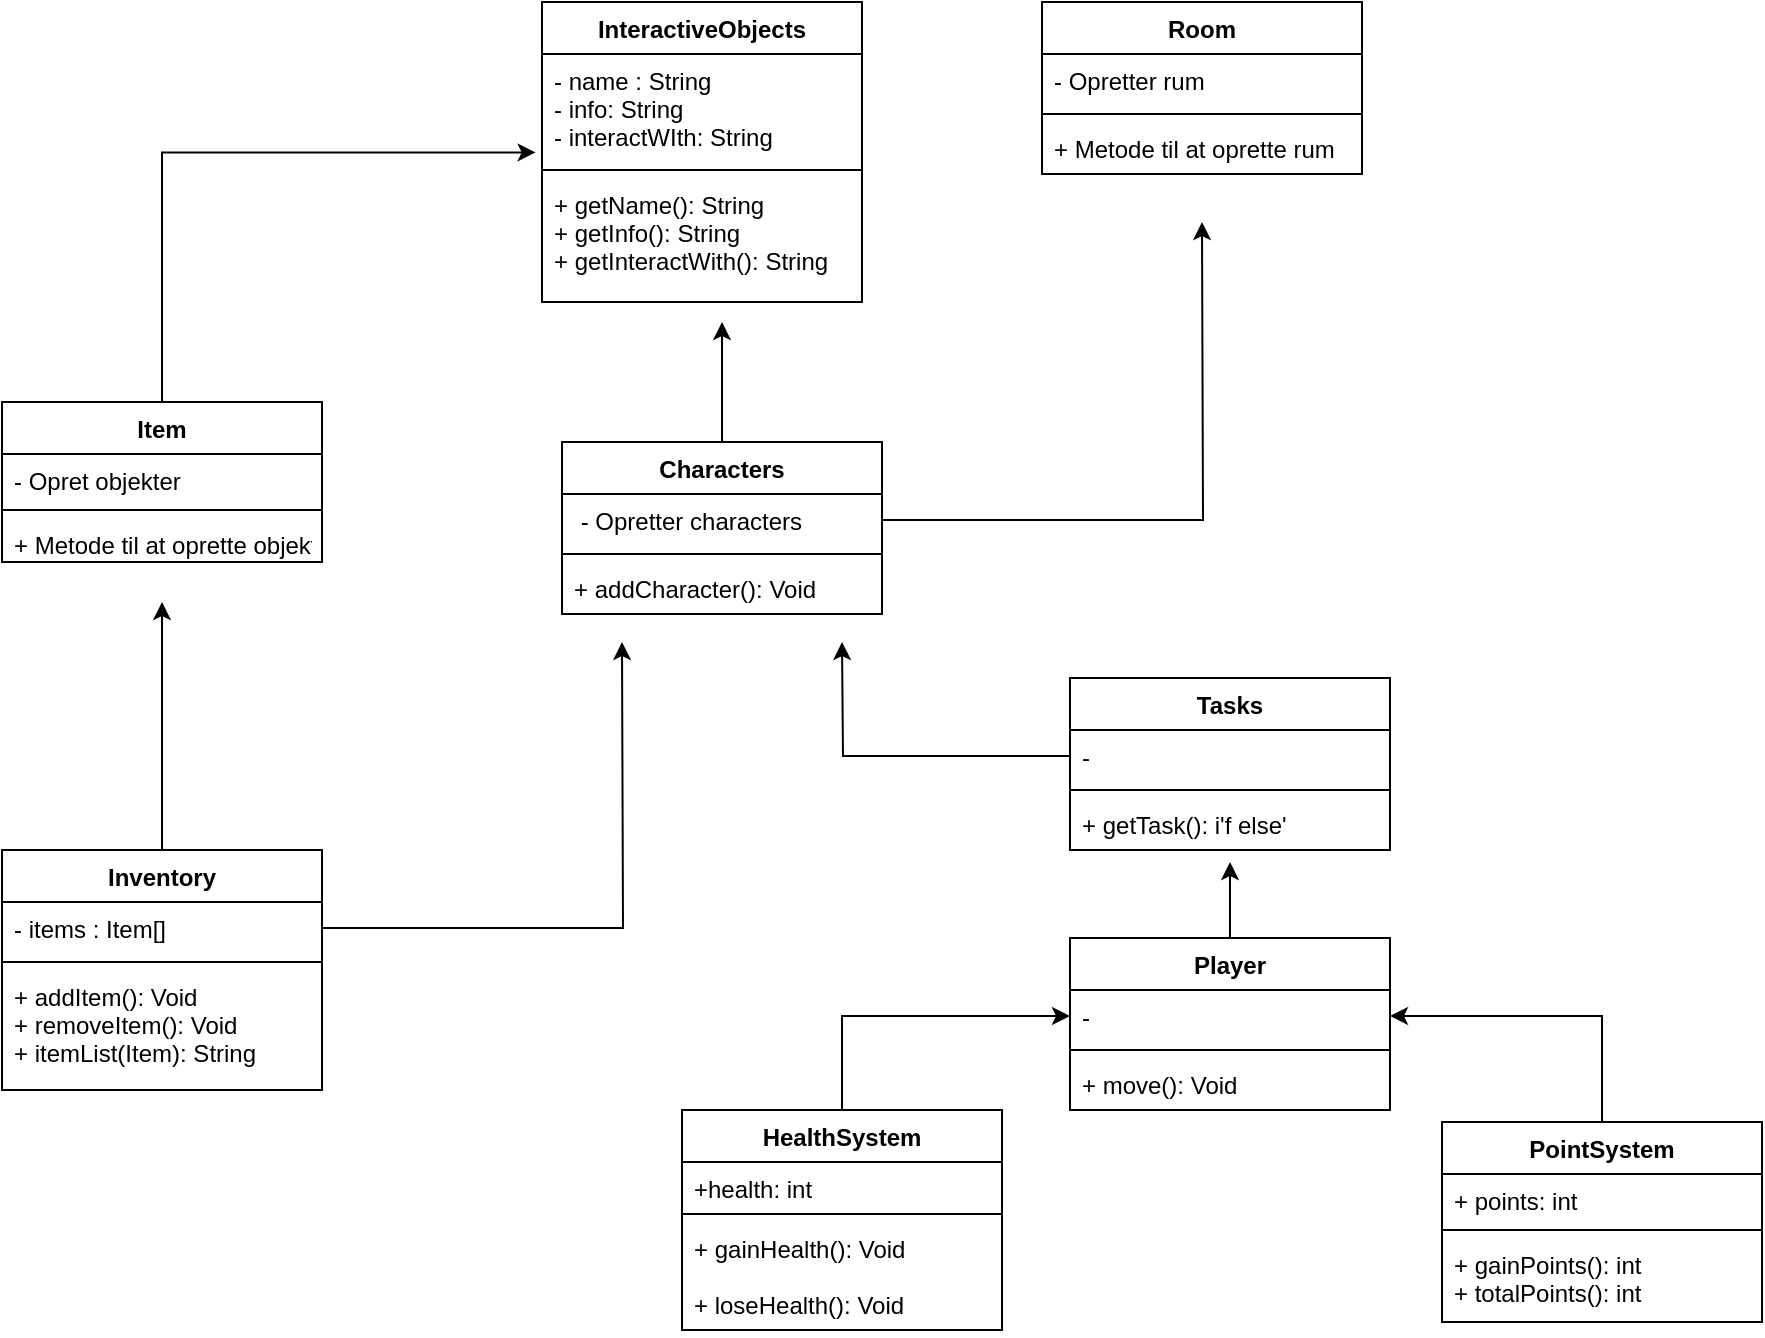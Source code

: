 <mxfile version="13.8.0" type="github">
  <diagram id="OaIZEHk09cOnDfYloAlH" name="Page-1">
    <mxGraphModel dx="2048" dy="682" grid="1" gridSize="10" guides="1" tooltips="1" connect="1" arrows="1" fold="1" page="1" pageScale="1" pageWidth="827" pageHeight="1169" math="0" shadow="0">
      <root>
        <mxCell id="0" />
        <mxCell id="1" parent="0" />
        <mxCell id="fyJtYtqgs7xTM8hpXgKs-1" value="InteractiveObjects" style="swimlane;fontStyle=1;align=center;verticalAlign=top;childLayout=stackLayout;horizontal=1;startSize=26;horizontalStack=0;resizeParent=1;resizeParentMax=0;resizeLast=0;collapsible=1;marginBottom=0;" parent="1" vertex="1">
          <mxGeometry x="150" y="30" width="160" height="150" as="geometry" />
        </mxCell>
        <mxCell id="fyJtYtqgs7xTM8hpXgKs-2" value="- name : String&#xa;- info: String&#xa;- interactWIth: String" style="text;strokeColor=none;fillColor=none;align=left;verticalAlign=top;spacingLeft=4;spacingRight=4;overflow=hidden;rotatable=0;points=[[0,0.5],[1,0.5]];portConstraint=eastwest;" parent="fyJtYtqgs7xTM8hpXgKs-1" vertex="1">
          <mxGeometry y="26" width="160" height="54" as="geometry" />
        </mxCell>
        <mxCell id="fyJtYtqgs7xTM8hpXgKs-3" value="" style="line;strokeWidth=1;fillColor=none;align=left;verticalAlign=middle;spacingTop=-1;spacingLeft=3;spacingRight=3;rotatable=0;labelPosition=right;points=[];portConstraint=eastwest;" parent="fyJtYtqgs7xTM8hpXgKs-1" vertex="1">
          <mxGeometry y="80" width="160" height="8" as="geometry" />
        </mxCell>
        <mxCell id="fyJtYtqgs7xTM8hpXgKs-4" value="+ getName(): String&#xa;+ getInfo(): String&#xa;+ getInteractWith(): String" style="text;strokeColor=none;fillColor=none;align=left;verticalAlign=top;spacingLeft=4;spacingRight=4;overflow=hidden;rotatable=0;points=[[0,0.5],[1,0.5]];portConstraint=eastwest;" parent="fyJtYtqgs7xTM8hpXgKs-1" vertex="1">
          <mxGeometry y="88" width="160" height="62" as="geometry" />
        </mxCell>
        <mxCell id="Br5TqSRko3BlNioLOSHJ-59" style="edgeStyle=orthogonalEdgeStyle;rounded=0;orthogonalLoop=1;jettySize=auto;html=1;entryX=0;entryY=0.5;entryDx=0;entryDy=0;" edge="1" parent="1" source="Br5TqSRko3BlNioLOSHJ-10" target="Br5TqSRko3BlNioLOSHJ-27">
          <mxGeometry relative="1" as="geometry" />
        </mxCell>
        <mxCell id="Br5TqSRko3BlNioLOSHJ-10" value="HealthSystem" style="swimlane;fontStyle=1;align=center;verticalAlign=top;childLayout=stackLayout;horizontal=1;startSize=26;horizontalStack=0;resizeParent=1;resizeParentMax=0;resizeLast=0;collapsible=1;marginBottom=0;" vertex="1" parent="1">
          <mxGeometry x="220" y="584" width="160" height="110" as="geometry" />
        </mxCell>
        <mxCell id="Br5TqSRko3BlNioLOSHJ-11" value="+health: int" style="text;strokeColor=none;fillColor=none;align=left;verticalAlign=top;spacingLeft=4;spacingRight=4;overflow=hidden;rotatable=0;points=[[0,0.5],[1,0.5]];portConstraint=eastwest;" vertex="1" parent="Br5TqSRko3BlNioLOSHJ-10">
          <mxGeometry y="26" width="160" height="22" as="geometry" />
        </mxCell>
        <mxCell id="Br5TqSRko3BlNioLOSHJ-12" value="" style="line;strokeWidth=1;fillColor=none;align=left;verticalAlign=middle;spacingTop=-1;spacingLeft=3;spacingRight=3;rotatable=0;labelPosition=right;points=[];portConstraint=eastwest;" vertex="1" parent="Br5TqSRko3BlNioLOSHJ-10">
          <mxGeometry y="48" width="160" height="8" as="geometry" />
        </mxCell>
        <mxCell id="Br5TqSRko3BlNioLOSHJ-13" value="+ gainHealth(): Void&#xa;&#xa;+ loseHealth(): Void" style="text;strokeColor=none;fillColor=none;align=left;verticalAlign=top;spacingLeft=4;spacingRight=4;overflow=hidden;rotatable=0;points=[[0,0.5],[1,0.5]];portConstraint=eastwest;" vertex="1" parent="Br5TqSRko3BlNioLOSHJ-10">
          <mxGeometry y="56" width="160" height="54" as="geometry" />
        </mxCell>
        <mxCell id="Br5TqSRko3BlNioLOSHJ-31" style="edgeStyle=orthogonalEdgeStyle;rounded=0;orthogonalLoop=1;jettySize=auto;html=1;entryX=1;entryY=0.5;entryDx=0;entryDy=0;" edge="1" parent="1" source="fyJtYtqgs7xTM8hpXgKs-21" target="Br5TqSRko3BlNioLOSHJ-27">
          <mxGeometry relative="1" as="geometry" />
        </mxCell>
        <mxCell id="fyJtYtqgs7xTM8hpXgKs-21" value="PointSystem" style="swimlane;fontStyle=1;align=center;verticalAlign=top;childLayout=stackLayout;horizontal=1;startSize=26;horizontalStack=0;resizeParent=1;resizeParentMax=0;resizeLast=0;collapsible=1;marginBottom=0;" parent="1" vertex="1">
          <mxGeometry x="600" y="590" width="160" height="100" as="geometry" />
        </mxCell>
        <mxCell id="fyJtYtqgs7xTM8hpXgKs-22" value="+ points: int" style="text;strokeColor=none;fillColor=none;align=left;verticalAlign=top;spacingLeft=4;spacingRight=4;overflow=hidden;rotatable=0;points=[[0,0.5],[1,0.5]];portConstraint=eastwest;" parent="fyJtYtqgs7xTM8hpXgKs-21" vertex="1">
          <mxGeometry y="26" width="160" height="24" as="geometry" />
        </mxCell>
        <mxCell id="fyJtYtqgs7xTM8hpXgKs-23" value="" style="line;strokeWidth=1;fillColor=none;align=left;verticalAlign=middle;spacingTop=-1;spacingLeft=3;spacingRight=3;rotatable=0;labelPosition=right;points=[];portConstraint=eastwest;" parent="fyJtYtqgs7xTM8hpXgKs-21" vertex="1">
          <mxGeometry y="50" width="160" height="8" as="geometry" />
        </mxCell>
        <mxCell id="fyJtYtqgs7xTM8hpXgKs-24" value="+ gainPoints(): int&#xa;+ totalPoints(): int" style="text;strokeColor=none;fillColor=none;align=left;verticalAlign=top;spacingLeft=4;spacingRight=4;overflow=hidden;rotatable=0;points=[[0,0.5],[1,0.5]];portConstraint=eastwest;" parent="fyJtYtqgs7xTM8hpXgKs-21" vertex="1">
          <mxGeometry y="58" width="160" height="42" as="geometry" />
        </mxCell>
        <mxCell id="Br5TqSRko3BlNioLOSHJ-54" style="edgeStyle=orthogonalEdgeStyle;rounded=0;orthogonalLoop=1;jettySize=auto;html=1;" edge="1" parent="1" source="Br5TqSRko3BlNioLOSHJ-26">
          <mxGeometry relative="1" as="geometry">
            <mxPoint x="494" y="460" as="targetPoint" />
          </mxGeometry>
        </mxCell>
        <mxCell id="Br5TqSRko3BlNioLOSHJ-26" value="Player" style="swimlane;fontStyle=1;align=center;verticalAlign=top;childLayout=stackLayout;horizontal=1;startSize=26;horizontalStack=0;resizeParent=1;resizeParentMax=0;resizeLast=0;collapsible=1;marginBottom=0;" vertex="1" parent="1">
          <mxGeometry x="414" y="498" width="160" height="86" as="geometry" />
        </mxCell>
        <mxCell id="Br5TqSRko3BlNioLOSHJ-27" value="- " style="text;strokeColor=none;fillColor=none;align=left;verticalAlign=top;spacingLeft=4;spacingRight=4;overflow=hidden;rotatable=0;points=[[0,0.5],[1,0.5]];portConstraint=eastwest;" vertex="1" parent="Br5TqSRko3BlNioLOSHJ-26">
          <mxGeometry y="26" width="160" height="26" as="geometry" />
        </mxCell>
        <mxCell id="Br5TqSRko3BlNioLOSHJ-28" value="" style="line;strokeWidth=1;fillColor=none;align=left;verticalAlign=middle;spacingTop=-1;spacingLeft=3;spacingRight=3;rotatable=0;labelPosition=right;points=[];portConstraint=eastwest;" vertex="1" parent="Br5TqSRko3BlNioLOSHJ-26">
          <mxGeometry y="52" width="160" height="8" as="geometry" />
        </mxCell>
        <mxCell id="Br5TqSRko3BlNioLOSHJ-29" value="+ move(): Void" style="text;strokeColor=none;fillColor=none;align=left;verticalAlign=top;spacingLeft=4;spacingRight=4;overflow=hidden;rotatable=0;points=[[0,0.5],[1,0.5]];portConstraint=eastwest;" vertex="1" parent="Br5TqSRko3BlNioLOSHJ-26">
          <mxGeometry y="60" width="160" height="26" as="geometry" />
        </mxCell>
        <mxCell id="Br5TqSRko3BlNioLOSHJ-39" style="edgeStyle=orthogonalEdgeStyle;rounded=0;orthogonalLoop=1;jettySize=auto;html=1;entryX=-0.02;entryY=0.911;entryDx=0;entryDy=0;entryPerimeter=0;" edge="1" parent="1" source="fyJtYtqgs7xTM8hpXgKs-5" target="fyJtYtqgs7xTM8hpXgKs-2">
          <mxGeometry relative="1" as="geometry" />
        </mxCell>
        <mxCell id="fyJtYtqgs7xTM8hpXgKs-5" value="Item" style="swimlane;fontStyle=1;align=center;verticalAlign=top;childLayout=stackLayout;horizontal=1;startSize=26;horizontalStack=0;resizeParent=1;resizeParentMax=0;resizeLast=0;collapsible=1;marginBottom=0;" parent="1" vertex="1">
          <mxGeometry x="-120" y="230" width="160" height="80" as="geometry" />
        </mxCell>
        <mxCell id="fyJtYtqgs7xTM8hpXgKs-6" value="- Opret objekter" style="text;strokeColor=none;fillColor=none;align=left;verticalAlign=top;spacingLeft=4;spacingRight=4;overflow=hidden;rotatable=0;points=[[0,0.5],[1,0.5]];portConstraint=eastwest;" parent="fyJtYtqgs7xTM8hpXgKs-5" vertex="1">
          <mxGeometry y="26" width="160" height="24" as="geometry" />
        </mxCell>
        <mxCell id="fyJtYtqgs7xTM8hpXgKs-7" value="" style="line;strokeWidth=1;fillColor=none;align=left;verticalAlign=middle;spacingTop=-1;spacingLeft=3;spacingRight=3;rotatable=0;labelPosition=right;points=[];portConstraint=eastwest;" parent="fyJtYtqgs7xTM8hpXgKs-5" vertex="1">
          <mxGeometry y="50" width="160" height="8" as="geometry" />
        </mxCell>
        <mxCell id="fyJtYtqgs7xTM8hpXgKs-8" value="+ Metode til at oprette objekter" style="text;strokeColor=none;fillColor=none;align=left;verticalAlign=top;spacingLeft=4;spacingRight=4;overflow=hidden;rotatable=0;points=[[0,0.5],[1,0.5]];portConstraint=eastwest;" parent="fyJtYtqgs7xTM8hpXgKs-5" vertex="1">
          <mxGeometry y="58" width="160" height="22" as="geometry" />
        </mxCell>
        <mxCell id="Br5TqSRko3BlNioLOSHJ-40" style="edgeStyle=orthogonalEdgeStyle;rounded=0;orthogonalLoop=1;jettySize=auto;html=1;" edge="1" parent="1" source="fyJtYtqgs7xTM8hpXgKs-17">
          <mxGeometry relative="1" as="geometry">
            <mxPoint x="-40" y="330" as="targetPoint" />
          </mxGeometry>
        </mxCell>
        <mxCell id="fyJtYtqgs7xTM8hpXgKs-17" value="Inventory" style="swimlane;fontStyle=1;align=center;verticalAlign=top;childLayout=stackLayout;horizontal=1;startSize=26;horizontalStack=0;resizeParent=1;resizeParentMax=0;resizeLast=0;collapsible=1;marginBottom=0;" parent="1" vertex="1">
          <mxGeometry x="-120" y="454" width="160" height="120" as="geometry" />
        </mxCell>
        <mxCell id="fyJtYtqgs7xTM8hpXgKs-18" value="- items : Item[]" style="text;strokeColor=none;fillColor=none;align=left;verticalAlign=top;spacingLeft=4;spacingRight=4;overflow=hidden;rotatable=0;points=[[0,0.5],[1,0.5]];portConstraint=eastwest;" parent="fyJtYtqgs7xTM8hpXgKs-17" vertex="1">
          <mxGeometry y="26" width="160" height="26" as="geometry" />
        </mxCell>
        <mxCell id="fyJtYtqgs7xTM8hpXgKs-19" value="" style="line;strokeWidth=1;fillColor=none;align=left;verticalAlign=middle;spacingTop=-1;spacingLeft=3;spacingRight=3;rotatable=0;labelPosition=right;points=[];portConstraint=eastwest;" parent="fyJtYtqgs7xTM8hpXgKs-17" vertex="1">
          <mxGeometry y="52" width="160" height="8" as="geometry" />
        </mxCell>
        <mxCell id="fyJtYtqgs7xTM8hpXgKs-20" value="+ addItem(): Void &#xa;+ removeItem(): Void&#xa;+ itemList(Item): String" style="text;strokeColor=none;fillColor=none;align=left;verticalAlign=top;spacingLeft=4;spacingRight=4;overflow=hidden;rotatable=0;points=[[0,0.5],[1,0.5]];portConstraint=eastwest;" parent="fyJtYtqgs7xTM8hpXgKs-17" vertex="1">
          <mxGeometry y="60" width="160" height="60" as="geometry" />
        </mxCell>
        <mxCell id="Br5TqSRko3BlNioLOSHJ-41" value="Tasks" style="swimlane;fontStyle=1;align=center;verticalAlign=top;childLayout=stackLayout;horizontal=1;startSize=26;horizontalStack=0;resizeParent=1;resizeParentMax=0;resizeLast=0;collapsible=1;marginBottom=0;" vertex="1" parent="1">
          <mxGeometry x="414" y="368" width="160" height="86" as="geometry" />
        </mxCell>
        <mxCell id="Br5TqSRko3BlNioLOSHJ-42" value="-" style="text;strokeColor=none;fillColor=none;align=left;verticalAlign=top;spacingLeft=4;spacingRight=4;overflow=hidden;rotatable=0;points=[[0,0.5],[1,0.5]];portConstraint=eastwest;" vertex="1" parent="Br5TqSRko3BlNioLOSHJ-41">
          <mxGeometry y="26" width="160" height="26" as="geometry" />
        </mxCell>
        <mxCell id="Br5TqSRko3BlNioLOSHJ-43" value="" style="line;strokeWidth=1;fillColor=none;align=left;verticalAlign=middle;spacingTop=-1;spacingLeft=3;spacingRight=3;rotatable=0;labelPosition=right;points=[];portConstraint=eastwest;" vertex="1" parent="Br5TqSRko3BlNioLOSHJ-41">
          <mxGeometry y="52" width="160" height="8" as="geometry" />
        </mxCell>
        <mxCell id="Br5TqSRko3BlNioLOSHJ-44" value="+ getTask(): i&#39;f else&#39;" style="text;strokeColor=none;fillColor=none;align=left;verticalAlign=top;spacingLeft=4;spacingRight=4;overflow=hidden;rotatable=0;points=[[0,0.5],[1,0.5]];portConstraint=eastwest;" vertex="1" parent="Br5TqSRko3BlNioLOSHJ-41">
          <mxGeometry y="60" width="160" height="26" as="geometry" />
        </mxCell>
        <mxCell id="Br5TqSRko3BlNioLOSHJ-51" style="edgeStyle=orthogonalEdgeStyle;rounded=0;orthogonalLoop=1;jettySize=auto;html=1;" edge="1" parent="1" source="fyJtYtqgs7xTM8hpXgKs-9">
          <mxGeometry relative="1" as="geometry">
            <mxPoint x="240" y="190" as="targetPoint" />
          </mxGeometry>
        </mxCell>
        <mxCell id="fyJtYtqgs7xTM8hpXgKs-9" value="Characters" style="swimlane;fontStyle=1;align=center;verticalAlign=top;childLayout=stackLayout;horizontal=1;startSize=26;horizontalStack=0;resizeParent=1;resizeParentMax=0;resizeLast=0;collapsible=1;marginBottom=0;" parent="1" vertex="1">
          <mxGeometry x="160" y="250" width="160" height="86" as="geometry" />
        </mxCell>
        <mxCell id="fyJtYtqgs7xTM8hpXgKs-10" value=" - Opretter characters" style="text;strokeColor=none;fillColor=none;align=left;verticalAlign=top;spacingLeft=4;spacingRight=4;overflow=hidden;rotatable=0;points=[[0,0.5],[1,0.5]];portConstraint=eastwest;" parent="fyJtYtqgs7xTM8hpXgKs-9" vertex="1">
          <mxGeometry y="26" width="160" height="26" as="geometry" />
        </mxCell>
        <mxCell id="fyJtYtqgs7xTM8hpXgKs-11" value="" style="line;strokeWidth=1;fillColor=none;align=left;verticalAlign=middle;spacingTop=-1;spacingLeft=3;spacingRight=3;rotatable=0;labelPosition=right;points=[];portConstraint=eastwest;" parent="fyJtYtqgs7xTM8hpXgKs-9" vertex="1">
          <mxGeometry y="52" width="160" height="8" as="geometry" />
        </mxCell>
        <mxCell id="fyJtYtqgs7xTM8hpXgKs-12" value="+ addCharacter(): Void" style="text;strokeColor=none;fillColor=none;align=left;verticalAlign=top;spacingLeft=4;spacingRight=4;overflow=hidden;rotatable=0;points=[[0,0.5],[1,0.5]];portConstraint=eastwest;" parent="fyJtYtqgs7xTM8hpXgKs-9" vertex="1">
          <mxGeometry y="60" width="160" height="26" as="geometry" />
        </mxCell>
        <mxCell id="fyJtYtqgs7xTM8hpXgKs-25" value="Room" style="swimlane;fontStyle=1;align=center;verticalAlign=top;childLayout=stackLayout;horizontal=1;startSize=26;horizontalStack=0;resizeParent=1;resizeParentMax=0;resizeLast=0;collapsible=1;marginBottom=0;" parent="1" vertex="1">
          <mxGeometry x="400" y="30" width="160" height="86" as="geometry" />
        </mxCell>
        <mxCell id="fyJtYtqgs7xTM8hpXgKs-26" value="- Opretter rum" style="text;strokeColor=none;fillColor=none;align=left;verticalAlign=top;spacingLeft=4;spacingRight=4;overflow=hidden;rotatable=0;points=[[0,0.5],[1,0.5]];portConstraint=eastwest;" parent="fyJtYtqgs7xTM8hpXgKs-25" vertex="1">
          <mxGeometry y="26" width="160" height="26" as="geometry" />
        </mxCell>
        <mxCell id="fyJtYtqgs7xTM8hpXgKs-27" value="" style="line;strokeWidth=1;fillColor=none;align=left;verticalAlign=middle;spacingTop=-1;spacingLeft=3;spacingRight=3;rotatable=0;labelPosition=right;points=[];portConstraint=eastwest;" parent="fyJtYtqgs7xTM8hpXgKs-25" vertex="1">
          <mxGeometry y="52" width="160" height="8" as="geometry" />
        </mxCell>
        <mxCell id="fyJtYtqgs7xTM8hpXgKs-28" value="+ Metode til at oprette rum" style="text;strokeColor=none;fillColor=none;align=left;verticalAlign=top;spacingLeft=4;spacingRight=4;overflow=hidden;rotatable=0;points=[[0,0.5],[1,0.5]];portConstraint=eastwest;" parent="fyJtYtqgs7xTM8hpXgKs-25" vertex="1">
          <mxGeometry y="60" width="160" height="26" as="geometry" />
        </mxCell>
        <mxCell id="Br5TqSRko3BlNioLOSHJ-63" style="edgeStyle=orthogonalEdgeStyle;rounded=0;orthogonalLoop=1;jettySize=auto;html=1;" edge="1" parent="1" source="fyJtYtqgs7xTM8hpXgKs-10">
          <mxGeometry relative="1" as="geometry">
            <mxPoint x="480.0" y="140.0" as="targetPoint" />
          </mxGeometry>
        </mxCell>
        <mxCell id="Br5TqSRko3BlNioLOSHJ-65" style="edgeStyle=orthogonalEdgeStyle;rounded=0;orthogonalLoop=1;jettySize=auto;html=1;" edge="1" parent="1" source="Br5TqSRko3BlNioLOSHJ-42">
          <mxGeometry relative="1" as="geometry">
            <mxPoint x="300" y="350" as="targetPoint" />
          </mxGeometry>
        </mxCell>
        <mxCell id="Br5TqSRko3BlNioLOSHJ-66" style="edgeStyle=orthogonalEdgeStyle;rounded=0;orthogonalLoop=1;jettySize=auto;html=1;" edge="1" parent="1" source="fyJtYtqgs7xTM8hpXgKs-18">
          <mxGeometry relative="1" as="geometry">
            <mxPoint x="190" y="350" as="targetPoint" />
          </mxGeometry>
        </mxCell>
      </root>
    </mxGraphModel>
  </diagram>
</mxfile>

